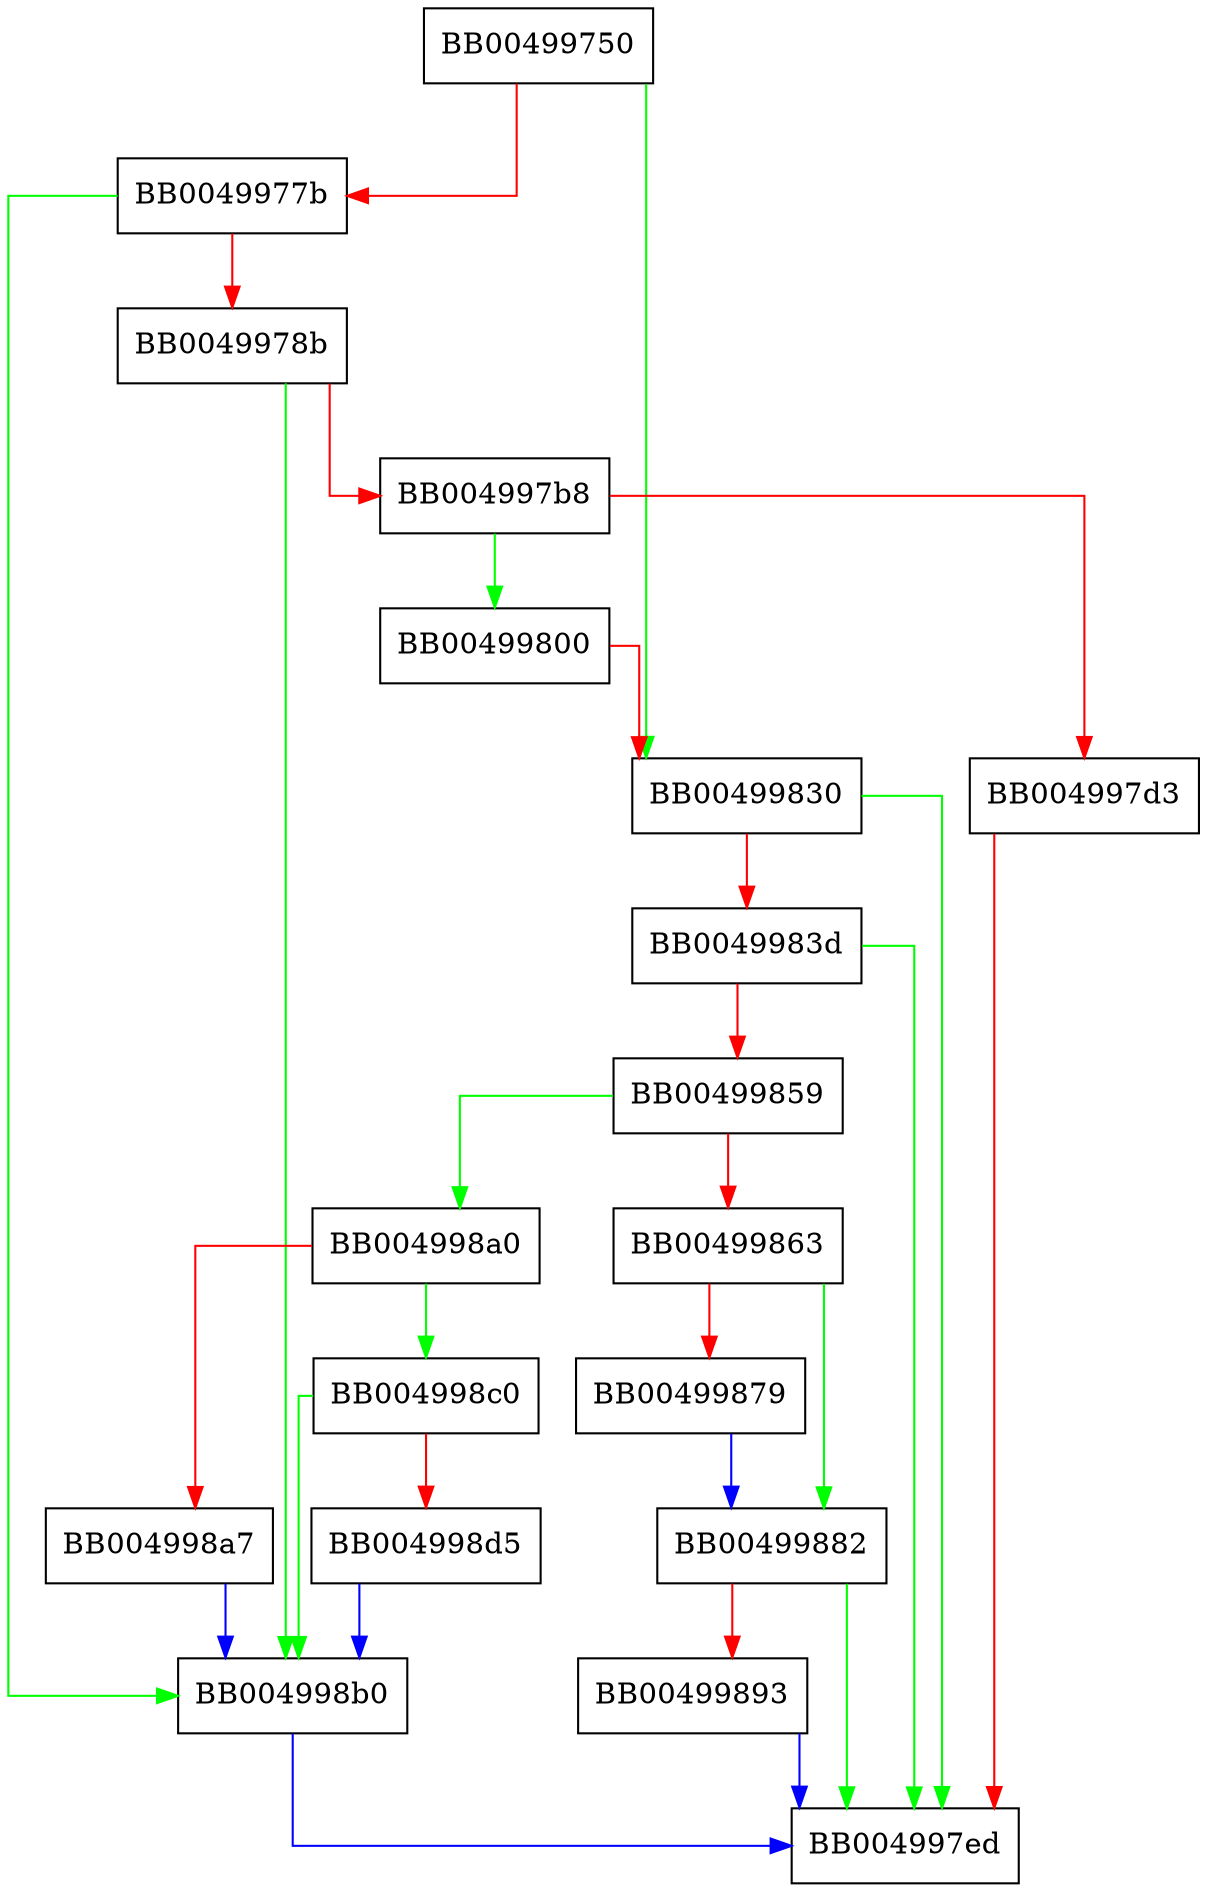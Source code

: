 digraph lookup_sess_in_cache {
  node [shape="box"];
  graph [splines=ortho];
  BB00499750 -> BB00499830 [color="green"];
  BB00499750 -> BB0049977b [color="red"];
  BB0049977b -> BB004998b0 [color="green"];
  BB0049977b -> BB0049978b [color="red"];
  BB0049978b -> BB004998b0 [color="green"];
  BB0049978b -> BB004997b8 [color="red"];
  BB004997b8 -> BB00499800 [color="green"];
  BB004997b8 -> BB004997d3 [color="red"];
  BB004997d3 -> BB004997ed [color="red"];
  BB00499800 -> BB00499830 [color="red"];
  BB00499830 -> BB004997ed [color="green"];
  BB00499830 -> BB0049983d [color="red"];
  BB0049983d -> BB004997ed [color="green"];
  BB0049983d -> BB00499859 [color="red"];
  BB00499859 -> BB004998a0 [color="green"];
  BB00499859 -> BB00499863 [color="red"];
  BB00499863 -> BB00499882 [color="green"];
  BB00499863 -> BB00499879 [color="red"];
  BB00499879 -> BB00499882 [color="blue"];
  BB00499882 -> BB004997ed [color="green"];
  BB00499882 -> BB00499893 [color="red"];
  BB00499893 -> BB004997ed [color="blue"];
  BB004998a0 -> BB004998c0 [color="green"];
  BB004998a0 -> BB004998a7 [color="red"];
  BB004998a7 -> BB004998b0 [color="blue"];
  BB004998b0 -> BB004997ed [color="blue"];
  BB004998c0 -> BB004998b0 [color="green"];
  BB004998c0 -> BB004998d5 [color="red"];
  BB004998d5 -> BB004998b0 [color="blue"];
}